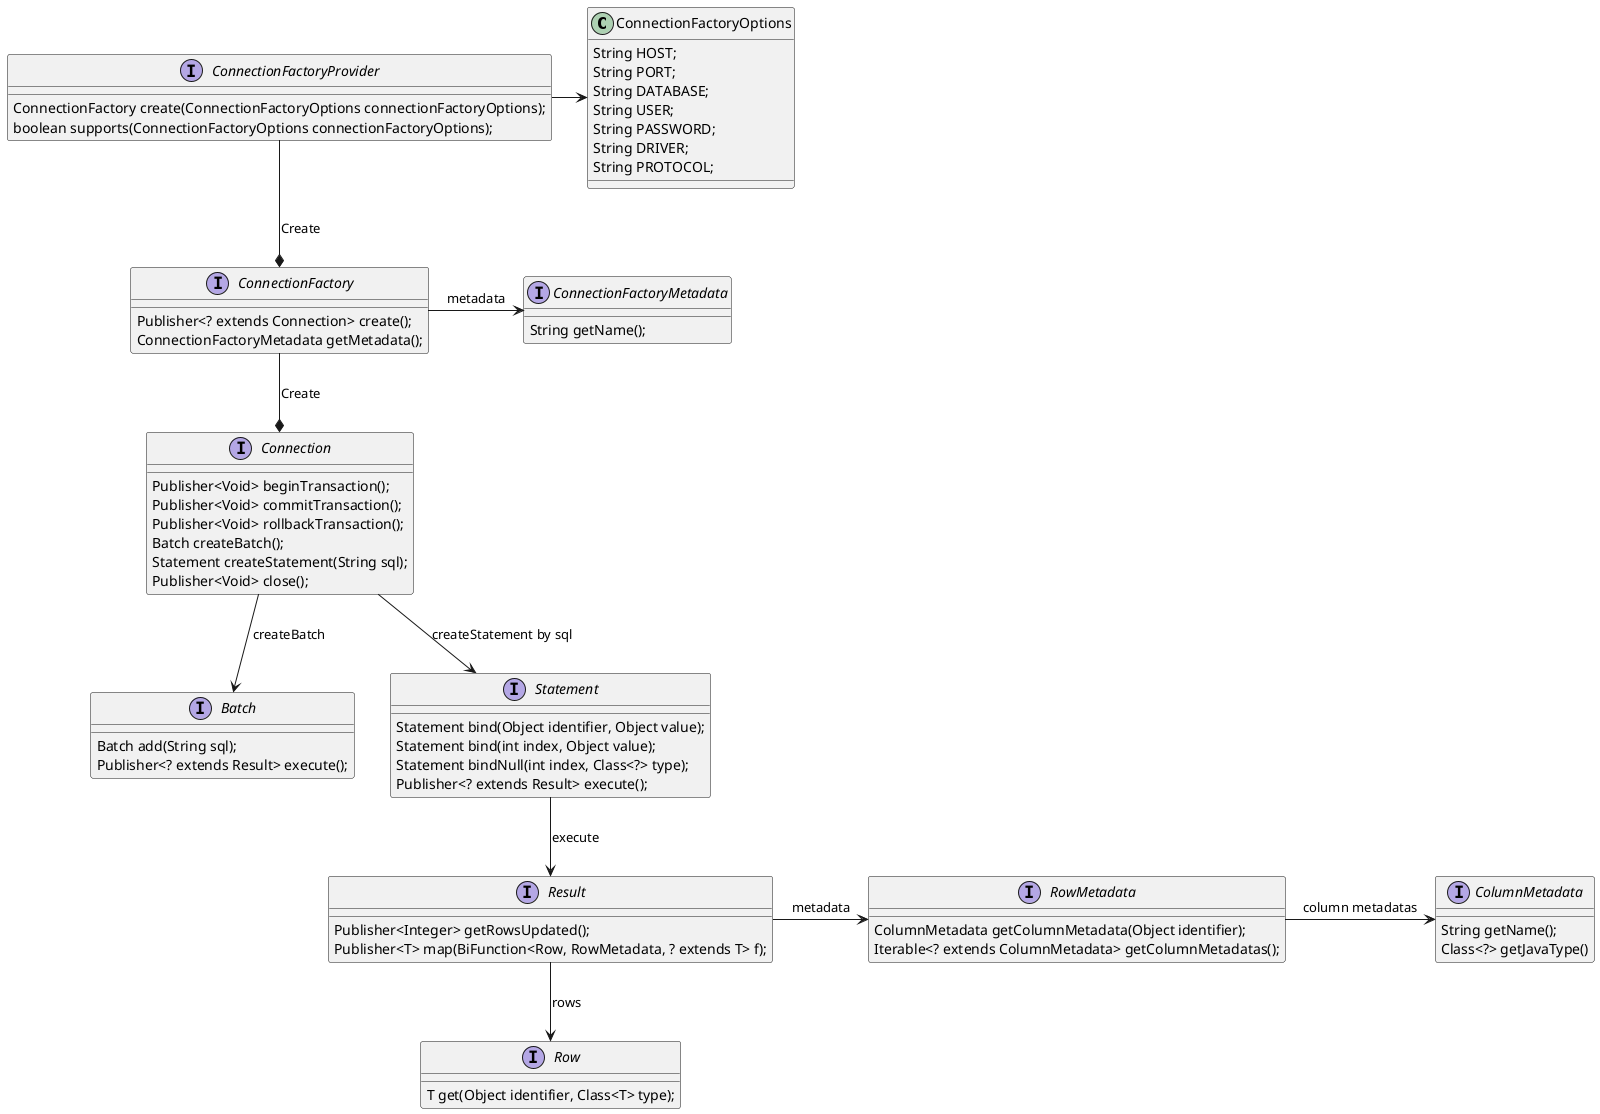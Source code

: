 @startuml

class ConnectionFactoryOptions {
   String HOST;
   String PORT;
   String DATABASE;
   String USER;
   String PASSWORD;
   String DRIVER;
   String PROTOCOL;

}

interface ConnectionFactoryProvider {
    ConnectionFactory create(ConnectionFactoryOptions connectionFactoryOptions);
    boolean supports(ConnectionFactoryOptions connectionFactoryOptions);
}


interface ConnectionFactory {
    Publisher<? extends Connection> create();
    ConnectionFactoryMetadata getMetadata();
}

interface ConnectionFactoryMetadata {
   String getName();
}

interface Connection {
    Publisher<Void> beginTransaction();
    Publisher<Void> commitTransaction();
    Publisher<Void> rollbackTransaction();
    Batch createBatch();
    Statement createStatement(String sql);
    Publisher<Void> close();
}

interface Batch {
    Batch add(String sql);
    Publisher<? extends Result> execute();
}

interface Statement {
    Statement bind(Object identifier, Object value);
    Statement bind(int index, Object value);
    Statement bindNull(int index, Class<?> type);
    Publisher<? extends Result> execute();
}

interface Result {
    Publisher<Integer> getRowsUpdated();
    Publisher<T> map(BiFunction<Row, RowMetadata, ? extends T> f);
}


interface RowMetadata {
   ColumnMetadata getColumnMetadata(Object identifier);
   Iterable<? extends ColumnMetadata> getColumnMetadatas();
}

interface ColumnMetadata {
   String getName();
   Class<?> getJavaType()
}

interface Row {
    T get(Object identifier, Class<T> type);
}

ConnectionFactoryProvider -right-> ConnectionFactoryOptions


ConnectionFactoryProvider --* ConnectionFactory: Create


ConnectionFactory --* Connection: Create

ConnectionFactory -right-> ConnectionFactoryMetadata: metadata


Connection --> Statement: createStatement by sql
Connection --> Batch: createBatch

Statement --> Result: execute

Result -right-> RowMetadata: metadata

RowMetadata -right-> ColumnMetadata: column metadatas

Result --> Row: rows

@enduml